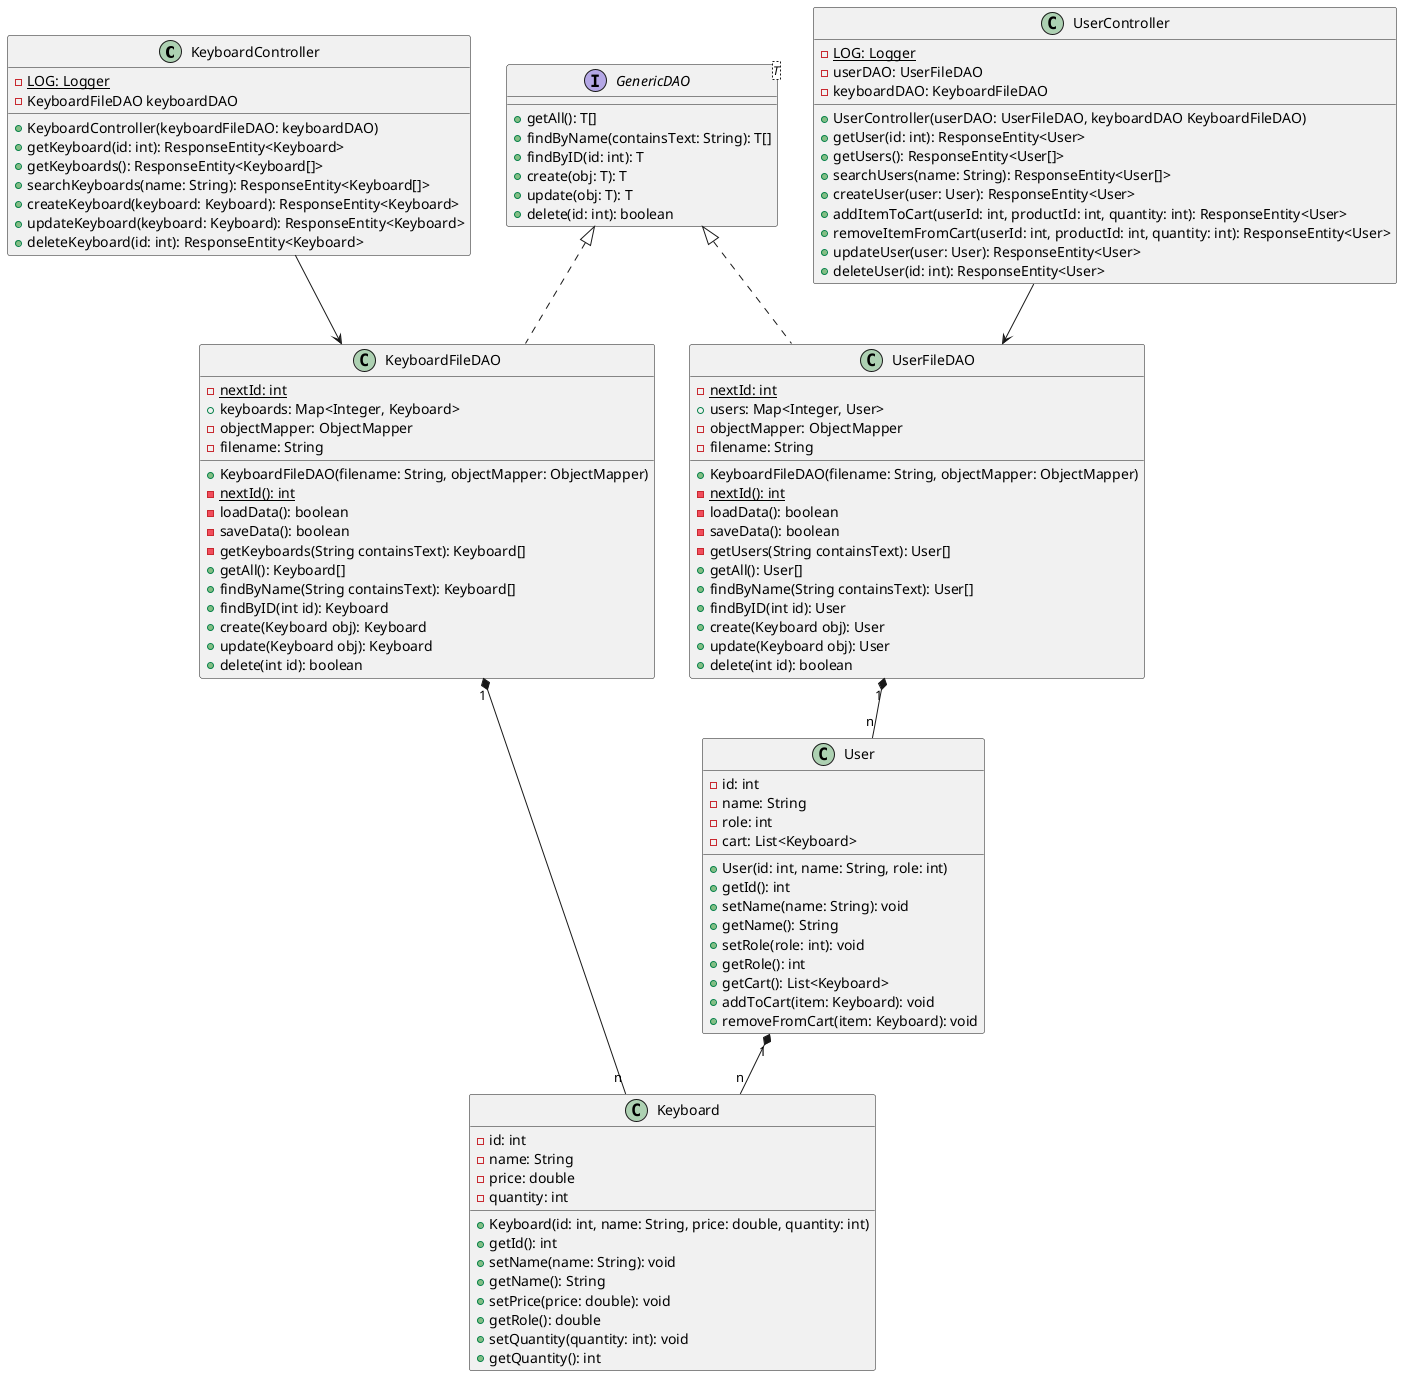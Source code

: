 @startuml "View Model Classes"

class KeyboardController {
  {static} -LOG: Logger
  -KeyboardFileDAO keyboardDAO
  +KeyboardController(keyboardFileDAO: keyboardDAO)
  +getKeyboard(id: int): ResponseEntity<Keyboard>
  +getKeyboards(): ResponseEntity<Keyboard[]>
  +searchKeyboards(name: String): ResponseEntity<Keyboard[]>
  +createKeyboard(keyboard: Keyboard): ResponseEntity<Keyboard>
  +updateKeyboard(keyboard: Keyboard): ResponseEntity<Keyboard>
  +deleteKeyboard(id: int): ResponseEntity<Keyboard>
}

class UserController {
  {static} -LOG: Logger
  -userDAO: UserFileDAO 
  -keyboardDAO: KeyboardFileDAO 
  +UserController(userDAO: UserFileDAO, keyboardDAO KeyboardFileDAO)
  +getUser(id: int): ResponseEntity<User>
  +getUsers(): ResponseEntity<User[]>
  +searchUsers(name: String): ResponseEntity<User[]>
  +createUser(user: User): ResponseEntity<User> 
  +addItemToCart(userId: int, productId: int, quantity: int): ResponseEntity<User> 
  +removeItemFromCart(userId: int, productId: int, quantity: int): ResponseEntity<User> 
  +updateUser(user: User): ResponseEntity<User> 
  +deleteUser(id: int): ResponseEntity<User> 
}

interface "GenericDAO<T>" as GenericDAO_t {
  +getAll(): T[]
  +findByName(containsText: String): T[]
  +findByID(id: int): T
  +create(obj: T): T
  +update(obj: T): T
  +delete(id: int): boolean
}

class KeyboardFileDAO {
  {static} -nextId: int
  +keyboards: Map<Integer, Keyboard>
  -objectMapper: ObjectMapper 
  -filename: String 

  +KeyboardFileDAO(filename: String, objectMapper: ObjectMapper)
  {static} -nextId(): int
  -loadData(): boolean
  -saveData(): boolean
  -getKeyboards(String containsText): Keyboard[]
  +getAll(): Keyboard[]
  +findByName(String containsText): Keyboard[]
  +findByID(int id): Keyboard
  +create(Keyboard obj): Keyboard
  +update(Keyboard obj): Keyboard
  +delete(int id): boolean
}

class UserFileDAO {
  {static} -nextId: int
  +users: Map<Integer, User>
  -objectMapper: ObjectMapper 
  -filename: String 

  +KeyboardFileDAO(filename: String, objectMapper: ObjectMapper)
  {static} -nextId(): int
  -loadData(): boolean
  -saveData(): boolean
  -getUsers(String containsText): User[]
  +getAll(): User[]
  +findByName(String containsText): User[]
  +findByID(int id): User
  +create(Keyboard obj): User
  +update(Keyboard obj): User
  +delete(int id): boolean
}

class Keyboard {
  -id: int
  -name: String
  -price: double
  -quantity: int
  +Keyboard(id: int, name: String, price: double, quantity: int)
  +getId(): int
  +setName(name: String): void
  +getName(): String
  +setPrice(price: double): void
  +getRole(): double
  +setQuantity(quantity: int): void
  +getQuantity(): int
}

class User {
  -id: int
  -name: String
  -role: int
  -cart: List<Keyboard>
  +User(id: int, name: String, role: int)
  +getId(): int
  +setName(name: String): void
  +getName(): String
  +setRole(role: int): void
  +getRole(): int
  +getCart(): List<Keyboard>
  +addToCart(item: Keyboard): void
  +removeFromCart(item: Keyboard): void
}


class KeyboardFileDAO implements GenericDAO_t
class UserFileDAO implements GenericDAO_t
User "1" *-- "n" Keyboard
UserFileDAO "1" *-- "n" User
KeyboardFileDAO "1" *-- "n" Keyboard
KeyboardController --> KeyboardFileDAO
UserController --> UserFileDAO

@enduml